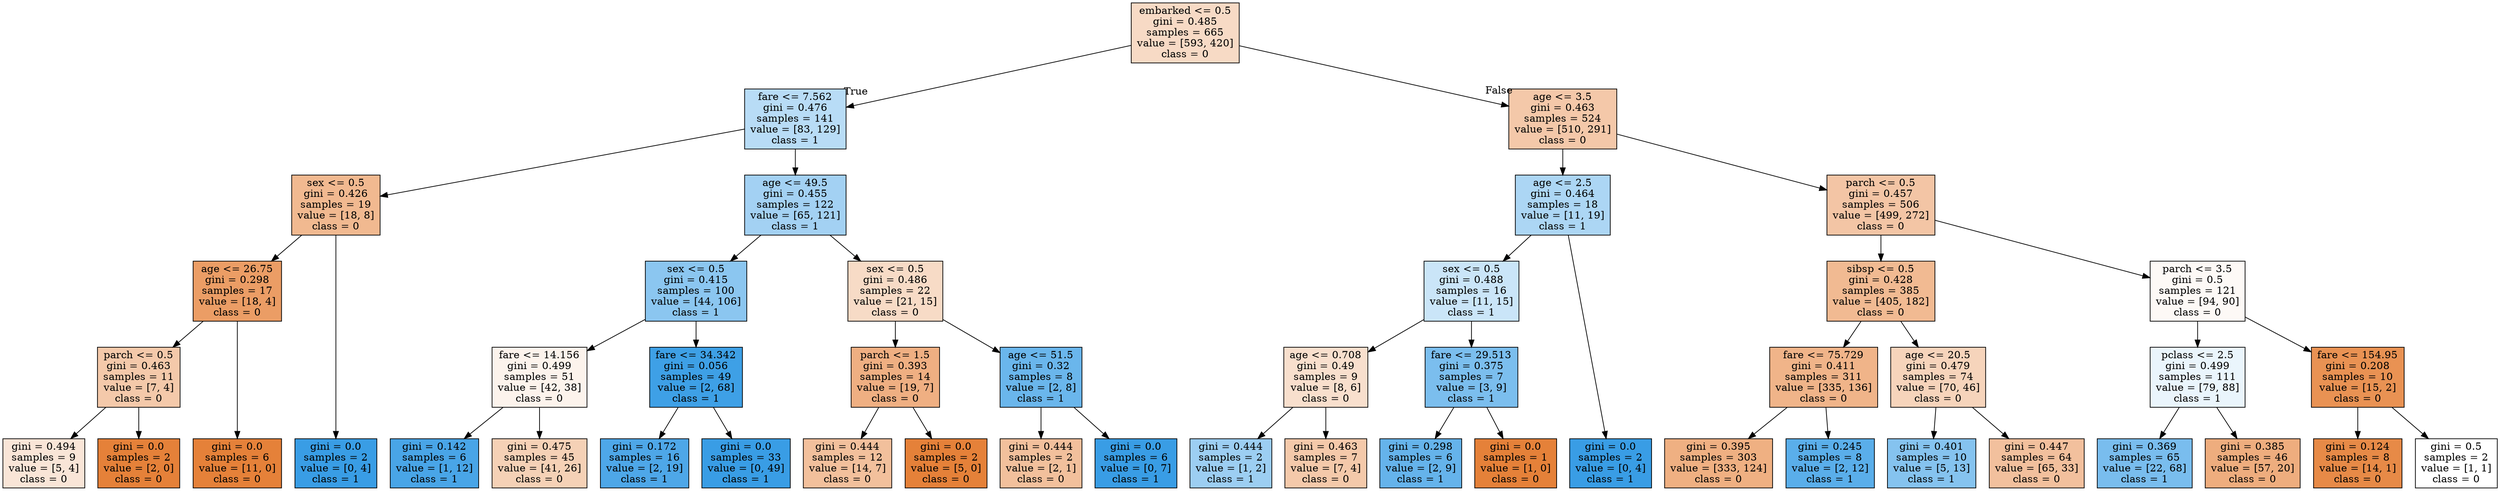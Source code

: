 digraph Tree {
node [shape=box, style="filled", color="black"] ;
graph [ranksep=equally, splines=polyline] ;
0 [label="embarked <= 0.5\ngini = 0.485\nsamples = 665\nvalue = [593, 420]\nclass = 0", fillcolor="#e581394a"] ;
1 [label="fare <= 7.562\ngini = 0.476\nsamples = 141\nvalue = [83, 129]\nclass = 1", fillcolor="#399de55b"] ;
0 -> 1 [labeldistance=2.5, labelangle=45, headlabel="True"] ;
2 [label="sex <= 0.5\ngini = 0.426\nsamples = 19\nvalue = [18, 8]\nclass = 0", fillcolor="#e581398e"] ;
1 -> 2 ;
3 [label="age <= 26.75\ngini = 0.298\nsamples = 17\nvalue = [18, 4]\nclass = 0", fillcolor="#e58139c6"] ;
2 -> 3 ;
4 [label="parch <= 0.5\ngini = 0.463\nsamples = 11\nvalue = [7, 4]\nclass = 0", fillcolor="#e581396d"] ;
3 -> 4 ;
5 [label="gini = 0.494\nsamples = 9\nvalue = [5, 4]\nclass = 0", fillcolor="#e5813933"] ;
4 -> 5 ;
6 [label="gini = 0.0\nsamples = 2\nvalue = [2, 0]\nclass = 0", fillcolor="#e58139ff"] ;
4 -> 6 ;
7 [label="gini = 0.0\nsamples = 6\nvalue = [11, 0]\nclass = 0", fillcolor="#e58139ff"] ;
3 -> 7 ;
8 [label="gini = 0.0\nsamples = 2\nvalue = [0, 4]\nclass = 1", fillcolor="#399de5ff"] ;
2 -> 8 ;
9 [label="age <= 49.5\ngini = 0.455\nsamples = 122\nvalue = [65, 121]\nclass = 1", fillcolor="#399de576"] ;
1 -> 9 ;
10 [label="sex <= 0.5\ngini = 0.415\nsamples = 100\nvalue = [44, 106]\nclass = 1", fillcolor="#399de595"] ;
9 -> 10 ;
11 [label="fare <= 14.156\ngini = 0.499\nsamples = 51\nvalue = [42, 38]\nclass = 0", fillcolor="#e5813918"] ;
10 -> 11 ;
12 [label="gini = 0.142\nsamples = 6\nvalue = [1, 12]\nclass = 1", fillcolor="#399de5ea"] ;
11 -> 12 ;
13 [label="gini = 0.475\nsamples = 45\nvalue = [41, 26]\nclass = 0", fillcolor="#e581395d"] ;
11 -> 13 ;
14 [label="fare <= 34.342\ngini = 0.056\nsamples = 49\nvalue = [2, 68]\nclass = 1", fillcolor="#399de5f8"] ;
10 -> 14 ;
15 [label="gini = 0.172\nsamples = 16\nvalue = [2, 19]\nclass = 1", fillcolor="#399de5e4"] ;
14 -> 15 ;
16 [label="gini = 0.0\nsamples = 33\nvalue = [0, 49]\nclass = 1", fillcolor="#399de5ff"] ;
14 -> 16 ;
17 [label="sex <= 0.5\ngini = 0.486\nsamples = 22\nvalue = [21, 15]\nclass = 0", fillcolor="#e5813949"] ;
9 -> 17 ;
18 [label="parch <= 1.5\ngini = 0.393\nsamples = 14\nvalue = [19, 7]\nclass = 0", fillcolor="#e58139a1"] ;
17 -> 18 ;
19 [label="gini = 0.444\nsamples = 12\nvalue = [14, 7]\nclass = 0", fillcolor="#e581397f"] ;
18 -> 19 ;
20 [label="gini = 0.0\nsamples = 2\nvalue = [5, 0]\nclass = 0", fillcolor="#e58139ff"] ;
18 -> 20 ;
21 [label="age <= 51.5\ngini = 0.32\nsamples = 8\nvalue = [2, 8]\nclass = 1", fillcolor="#399de5bf"] ;
17 -> 21 ;
22 [label="gini = 0.444\nsamples = 2\nvalue = [2, 1]\nclass = 0", fillcolor="#e581397f"] ;
21 -> 22 ;
23 [label="gini = 0.0\nsamples = 6\nvalue = [0, 7]\nclass = 1", fillcolor="#399de5ff"] ;
21 -> 23 ;
24 [label="age <= 3.5\ngini = 0.463\nsamples = 524\nvalue = [510, 291]\nclass = 0", fillcolor="#e581396e"] ;
0 -> 24 [labeldistance=2.5, labelangle=-45, headlabel="False"] ;
25 [label="age <= 2.5\ngini = 0.464\nsamples = 18\nvalue = [11, 19]\nclass = 1", fillcolor="#399de56b"] ;
24 -> 25 ;
26 [label="sex <= 0.5\ngini = 0.488\nsamples = 16\nvalue = [11, 15]\nclass = 1", fillcolor="#399de544"] ;
25 -> 26 ;
27 [label="age <= 0.708\ngini = 0.49\nsamples = 9\nvalue = [8, 6]\nclass = 0", fillcolor="#e5813940"] ;
26 -> 27 ;
28 [label="gini = 0.444\nsamples = 2\nvalue = [1, 2]\nclass = 1", fillcolor="#399de57f"] ;
27 -> 28 ;
29 [label="gini = 0.463\nsamples = 7\nvalue = [7, 4]\nclass = 0", fillcolor="#e581396d"] ;
27 -> 29 ;
30 [label="fare <= 29.513\ngini = 0.375\nsamples = 7\nvalue = [3, 9]\nclass = 1", fillcolor="#399de5aa"] ;
26 -> 30 ;
31 [label="gini = 0.298\nsamples = 6\nvalue = [2, 9]\nclass = 1", fillcolor="#399de5c6"] ;
30 -> 31 ;
32 [label="gini = 0.0\nsamples = 1\nvalue = [1, 0]\nclass = 0", fillcolor="#e58139ff"] ;
30 -> 32 ;
33 [label="gini = 0.0\nsamples = 2\nvalue = [0, 4]\nclass = 1", fillcolor="#399de5ff"] ;
25 -> 33 ;
34 [label="parch <= 0.5\ngini = 0.457\nsamples = 506\nvalue = [499, 272]\nclass = 0", fillcolor="#e5813974"] ;
24 -> 34 ;
35 [label="sibsp <= 0.5\ngini = 0.428\nsamples = 385\nvalue = [405, 182]\nclass = 0", fillcolor="#e581398c"] ;
34 -> 35 ;
36 [label="fare <= 75.729\ngini = 0.411\nsamples = 311\nvalue = [335, 136]\nclass = 0", fillcolor="#e5813997"] ;
35 -> 36 ;
37 [label="gini = 0.395\nsamples = 303\nvalue = [333, 124]\nclass = 0", fillcolor="#e58139a0"] ;
36 -> 37 ;
38 [label="gini = 0.245\nsamples = 8\nvalue = [2, 12]\nclass = 1", fillcolor="#399de5d4"] ;
36 -> 38 ;
39 [label="age <= 20.5\ngini = 0.479\nsamples = 74\nvalue = [70, 46]\nclass = 0", fillcolor="#e5813957"] ;
35 -> 39 ;
40 [label="gini = 0.401\nsamples = 10\nvalue = [5, 13]\nclass = 1", fillcolor="#399de59d"] ;
39 -> 40 ;
41 [label="gini = 0.447\nsamples = 64\nvalue = [65, 33]\nclass = 0", fillcolor="#e581397e"] ;
39 -> 41 ;
42 [label="parch <= 3.5\ngini = 0.5\nsamples = 121\nvalue = [94, 90]\nclass = 0", fillcolor="#e581390b"] ;
34 -> 42 ;
43 [label="pclass <= 2.5\ngini = 0.499\nsamples = 111\nvalue = [79, 88]\nclass = 1", fillcolor="#399de51a"] ;
42 -> 43 ;
44 [label="gini = 0.369\nsamples = 65\nvalue = [22, 68]\nclass = 1", fillcolor="#399de5ac"] ;
43 -> 44 ;
45 [label="gini = 0.385\nsamples = 46\nvalue = [57, 20]\nclass = 0", fillcolor="#e58139a6"] ;
43 -> 45 ;
46 [label="fare <= 154.95\ngini = 0.208\nsamples = 10\nvalue = [15, 2]\nclass = 0", fillcolor="#e58139dd"] ;
42 -> 46 ;
47 [label="gini = 0.124\nsamples = 8\nvalue = [14, 1]\nclass = 0", fillcolor="#e58139ed"] ;
46 -> 47 ;
48 [label="gini = 0.5\nsamples = 2\nvalue = [1, 1]\nclass = 0", fillcolor="#e5813900"] ;
46 -> 48 ;
{rank=same ; 0} ;
{rank=same ; 1; 24} ;
{rank=same ; 2; 9; 25; 34} ;
{rank=same ; 3; 10; 17; 26; 35; 42} ;
{rank=same ; 4; 11; 14; 18; 21; 27; 30; 36; 39; 43; 46} ;
{rank=same ; 5; 6; 7; 8; 12; 13; 15; 16; 19; 20; 22; 23; 28; 29; 31; 32; 33; 37; 38; 40; 41; 44; 45; 47; 48} ;
}